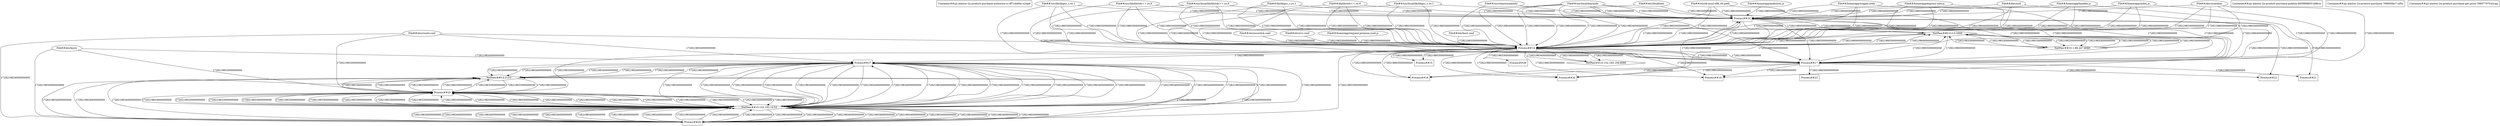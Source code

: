 digraph G {
"Container##zjy-alastor-2n-product-purchase-authorize-cc-8f7c4d84c-n24p9" [shape="box"];
"File##/dev/null" [shape="ellipse"];
"File##/dev/urandom" [shape="ellipse"];
"File##/etc/ld-musl-x86_64.path" [shape="ellipse"];
"File##/etc/localtime" [shape="ellipse"];
"File##/home/app/express-new.js" [shape="ellipse"];
"File##/home/app/handler.js" [shape="ellipse"];
"File##/home/app/index.js" [shape="ellipse"];
"File##/home/app/malicious.js" [shape="ellipse"];
"File##/home/app/trigger.node" [shape="ellipse"];
"File##/lib/libgcc_s.so.1" [shape="ellipse"];
"File##/lib/libstdc++.so.6" [shape="ellipse"];
"File##/usr/lib/libgcc_s.so.1" [shape="ellipse"];
"File##/usr/lib/libstdc++.so.6" [shape="ellipse"];
"File##/usr/local/bin/node" [shape="ellipse"];
"File##/usr/local/lib/libgcc_s.so.1" [shape="ellipse"];
"File##/usr/local/lib/libstdc++.so.6" [shape="ellipse"];
"File##/usr/share/zoneinfo/" [shape="ellipse"];
"NetPeer##0.0.0.0:3000" [shape="diamond"];
"NetPeer##10.1.80.247:8080" [shape="diamond"];
"Process##16" [shape="box"];
"Process##17" [shape="box"];
"Process##18" [shape="box"];
"Process##19" [shape="box"];
"Process##20" [shape="box"];
"Process##21" [shape="box"];
"Process##22" [shape="box"];
"File##/etc/ld-musl-x86_64.path" -> "Process##16" [label="1728219803000000000"];
"File##/lib/libstdc++.so.6" -> "Process##16" [label="1728219803000000000"];
"File##/usr/local/lib/libstdc++.so.6" -> "Process##16" [label="1728219803000000000"];
"File##/usr/lib/libstdc++.so.6" -> "Process##16" [label="1728219803000000000"];
"File##/lib/libgcc_s.so.1" -> "Process##16" [label="1728219803000000000"];
"File##/usr/local/lib/libgcc_s.so.1" -> "Process##16" [label="1728219803000000000"];
"File##/usr/lib/libgcc_s.so.1" -> "Process##16" [label="1728219803000000000"];
"Process##16" -> "Process##17" [label="1728219803000000000"];
"Process##16" -> "Process##18" [label="1728219803000000000"];
"Process##16" -> "Process##19" [label="1728219803000000000"];
"Process##16" -> "Process##20" [label="1728219803000000000"];
"Process##16" -> "Process##21" [label="1728219803000000000"];
"File##/usr/local/bin/node" -> "Process##16" [label="1728219803000000000"];
"File##/usr/local/bin/node" -> "Process##16" [label="1728219804000000000"];
"File##/dev/urandom" -> "Process##16" [label="1728219803000000000"];
"Process##16" -> "Process##22" [label="1728219803000000000"];
"File##/dev/null" -> "Process##16" [label="1728219804000000000"];
"File##/home/app/index.js" -> "Process##16" [label="1728219804000000000"];
"File##/home/app/express-new.js" -> "Process##16" [label="1728219804000000000"];
"File##/home/app/trigger.node" -> "Process##16" [label="1728219805000000000"];
"File##/home/app/handler.js" -> "Process##16" [label="1728219805000000000"];
"File##/home/app/malicious.js" -> "Process##16" [label="1728219805000000000"];
"Process##16" -> "NetPeer##0.0.0.0:3000" [label="1728219805000000000"];
"NetPeer##0.0.0.0:3000" -> "Process##16" [label="1728219805000000000"];
"NetPeer##0.0.0.0:3000" -> "NetPeer##10.1.80.247:8080" [label="1728219833000000000"];
"NetPeer##0.0.0.0:3000" -> "NetPeer##10.1.80.247:8080" [label="1728219833000000000"];
"NetPeer##10.1.80.247:8080" -> "NetPeer##0.0.0.0:3000" [label="1728219833000000000"];
"NetPeer##10.1.80.247:8080" -> "NetPeer##0.0.0.0:3000" [label="1728219833000000000"];
"File##/etc/localtime" -> "Process##16" [label="1728219833000000000"];
"File##/usr/share/zoneinfo/" -> "Process##16" [label="1728219833000000000"];
"Container##zjy-alastor-2n-product-purchase-publish-6859f98855-k98cw" [shape="box"];
"File##/dev/null" [shape="ellipse"];
"File##/dev/urandom" [shape="ellipse"];
"File##/etc/ld-musl-x86_64.path" [shape="ellipse"];
"File##/home/app/express-new.js" [shape="ellipse"];
"File##/home/app/handler.js" [shape="ellipse"];
"File##/home/app/index.js" [shape="ellipse"];
"File##/home/app/trigger.node" [shape="ellipse"];
"File##/lib/libgcc_s.so.1" [shape="ellipse"];
"File##/lib/libstdc++.so.6" [shape="ellipse"];
"File##/usr/lib/libgcc_s.so.1" [shape="ellipse"];
"File##/usr/lib/libstdc++.so.6" [shape="ellipse"];
"File##/usr/local/bin/node" [shape="ellipse"];
"File##/usr/local/lib/libgcc_s.so.1" [shape="ellipse"];
"File##/usr/local/lib/libstdc++.so.6" [shape="ellipse"];
"NetPeer##0.0.0.0:3000" [shape="diamond"];
"Process##14" [shape="box"];
"Process##15" [shape="box"];
"Process##16" [shape="box"];
"Process##17" [shape="box"];
"Process##18" [shape="box"];
"Process##19" [shape="box"];
"Process##20" [shape="box"];
"File##/etc/ld-musl-x86_64.path" -> "Process##14" [label="1728219803000000000"];
"File##/lib/libstdc++.so.6" -> "Process##14" [label="1728219803000000000"];
"File##/usr/local/lib/libstdc++.so.6" -> "Process##14" [label="1728219803000000000"];
"File##/usr/lib/libstdc++.so.6" -> "Process##14" [label="1728219803000000000"];
"File##/lib/libgcc_s.so.1" -> "Process##14" [label="1728219803000000000"];
"File##/usr/local/lib/libgcc_s.so.1" -> "Process##14" [label="1728219803000000000"];
"File##/usr/lib/libgcc_s.so.1" -> "Process##14" [label="1728219803000000000"];
"Process##14" -> "Process##15" [label="1728219803000000000"];
"Process##14" -> "Process##16" [label="1728219803000000000"];
"Process##14" -> "Process##17" [label="1728219803000000000"];
"Process##14" -> "Process##18" [label="1728219803000000000"];
"Process##14" -> "Process##19" [label="1728219803000000000"];
"File##/usr/local/bin/node" -> "Process##14" [label="1728219803000000000"];
"File##/usr/local/bin/node" -> "Process##14" [label="1728219804000000000"];
"File##/dev/urandom" -> "Process##14" [label="1728219803000000000"];
"Process##14" -> "Process##20" [label="1728219803000000000"];
"File##/dev/null" -> "Process##14" [label="1728219804000000000"];
"File##/home/app/index.js" -> "Process##14" [label="1728219804000000000"];
"File##/home/app/express-new.js" -> "Process##14" [label="1728219804000000000"];
"File##/home/app/trigger.node" -> "Process##14" [label="1728219805000000000"];
"File##/home/app/handler.js" -> "Process##14" [label="1728219805000000000"];
"Process##14" -> "NetPeer##0.0.0.0:3000" [label="1728219805000000000"];
"NetPeer##0.0.0.0:3000" -> "Process##14" [label="1728219805000000000"];
"Container##zjy-alastor-2n-product-purchase-76f665fdc7-slf5s" [shape="box"];
"File##/dev/null" [shape="ellipse"];
"File##/dev/urandom" [shape="ellipse"];
"File##/etc/host.conf" [shape="ellipse"];
"File##/etc/hosts" [shape="ellipse"];
"File##/etc/ld-musl-x86_64.path" [shape="ellipse"];
"File##/etc/localtime" [shape="ellipse"];
"File##/etc/nsswitch.conf" [shape="ellipse"];
"File##/etc/resolv.conf" [shape="ellipse"];
"File##/etc/svc.conf" [shape="ellipse"];
"File##/home/app/express-new.js" [shape="ellipse"];
"File##/home/app/handler.js" [shape="ellipse"];
"File##/home/app/index.js" [shape="ellipse"];
"File##/home/app/request-promise-uuid.js" [shape="ellipse"];
"File##/home/app/trigger.node" [shape="ellipse"];
"File##/lib/libgcc_s.so.1" [shape="ellipse"];
"File##/lib/libstdc++.so.6" [shape="ellipse"];
"File##/usr/lib/libgcc_s.so.1" [shape="ellipse"];
"File##/usr/lib/libstdc++.so.6" [shape="ellipse"];
"File##/usr/local/bin/node" [shape="ellipse"];
"File##/usr/local/lib/libgcc_s.so.1" [shape="ellipse"];
"File##/usr/local/lib/libstdc++.so.6" [shape="ellipse"];
"File##/usr/share/zoneinfo/" [shape="ellipse"];
"NetPeer##0.0.0.0:0" [shape="diamond"];
"NetPeer##0.0.0.0:3000" [shape="diamond"];
"NetPeer##10.1.80.247:8080" [shape="diamond"];
"NetPeer##10.152.183.10:53" [shape="diamond"];
"NetPeer##10.152.183.194:8080" [shape="diamond"];
"Process##14" [shape="box"];
"Process##15" [shape="box"];
"Process##16" [shape="box"];
"Process##17" [shape="box"];
"Process##18" [shape="box"];
"Process##19" [shape="box"];
"Process##20" [shape="box"];
"Process##25" [shape="box"];
"Process##26" [shape="box"];
"Process##27" [shape="box"];
"Process##28" [shape="box"];
"File##/etc/ld-musl-x86_64.path" -> "Process##14" [label="1728219803000000000"];
"File##/lib/libstdc++.so.6" -> "Process##14" [label="1728219803000000000"];
"File##/usr/local/lib/libstdc++.so.6" -> "Process##14" [label="1728219803000000000"];
"File##/usr/lib/libstdc++.so.6" -> "Process##14" [label="1728219803000000000"];
"File##/lib/libgcc_s.so.1" -> "Process##14" [label="1728219803000000000"];
"File##/usr/local/lib/libgcc_s.so.1" -> "Process##14" [label="1728219803000000000"];
"File##/usr/lib/libgcc_s.so.1" -> "Process##14" [label="1728219803000000000"];
"Process##14" -> "Process##15" [label="1728219803000000000"];
"Process##14" -> "Process##16" [label="1728219803000000000"];
"Process##14" -> "Process##17" [label="1728219803000000000"];
"Process##14" -> "Process##18" [label="1728219803000000000"];
"Process##14" -> "Process##19" [label="1728219803000000000"];
"File##/usr/local/bin/node" -> "Process##14" [label="1728219803000000000"];
"File##/usr/local/bin/node" -> "Process##14" [label="1728219804000000000"];
"File##/dev/urandom" -> "Process##14" [label="1728219803000000000"];
"File##/dev/urandom" -> "Process##14" [label="1728219833000000000"];
"Process##14" -> "Process##20" [label="1728219803000000000"];
"File##/dev/null" -> "Process##14" [label="1728219804000000000"];
"File##/home/app/index.js" -> "Process##14" [label="1728219804000000000"];
"File##/home/app/express-new.js" -> "Process##14" [label="1728219804000000000"];
"File##/home/app/trigger.node" -> "Process##14" [label="1728219805000000000"];
"File##/home/app/handler.js" -> "Process##14" [label="1728219805000000000"];
"File##/home/app/request-promise-uuid.js" -> "Process##14" [label="1728219805000000000"];
"Process##14" -> "NetPeer##0.0.0.0:3000" [label="1728219806000000000"];
"NetPeer##0.0.0.0:3000" -> "Process##14" [label="1728219806000000000"];
"NetPeer##0.0.0.0:3000" -> "NetPeer##10.1.80.247:8080" [label="1728219833000000000"];
"NetPeer##0.0.0.0:3000" -> "NetPeer##10.1.80.247:8080" [label="1728219833000000000"];
"NetPeer##10.1.80.247:8080" -> "NetPeer##0.0.0.0:3000" [label="1728219833000000000"];
"NetPeer##10.1.80.247:8080" -> "NetPeer##0.0.0.0:3000" [label="1728219833000000000"];
"File##/etc/resolv.conf" -> "Process##14" [label="1728219833000000000"];
"File##/etc/nsswitch.conf" -> "Process##14" [label="1728219833000000000"];
"File##/etc/host.conf" -> "Process##14" [label="1728219833000000000"];
"File##/etc/svc.conf" -> "Process##14" [label="1728219833000000000"];
"Process##14" -> "Process##25" [label="1728219833000000000"];
"Process##14" -> "Process##26" [label="1728219833000000000"];
"Process##14" -> "Process##27" [label="1728219833000000000"];
"Process##14" -> "Process##28" [label="1728219833000000000"];
"Process##14" -> "NetPeer##10.152.183.194:8080" [label="1728219833000000000"];
"Process##14" -> "NetPeer##10.152.183.194:8080" [label="1728219834000000000"];
"Process##14" -> "NetPeer##10.152.183.194:8080" [label="1728219834000000000"];
"File##/etc/localtime" -> "Process##14" [label="1728219834000000000"];
"File##/usr/share/zoneinfo/" -> "Process##14" [label="1728219834000000000"];
"File##/etc/hosts" -> "Process##25" [label="1728219833000000000"];
"File##/etc/resolv.conf" -> "Process##25" [label="1728219833000000000"];
"Process##25" -> "NetPeer##0.0.0.0:0" [label="1728219833000000000"];
"Process##25" -> "NetPeer##0.0.0.0:0" [label="1728219833000000000"];
"Process##25" -> "NetPeer##0.0.0.0:0" [label="1728219833000000000"];
"Process##25" -> "NetPeer##0.0.0.0:0" [label="1728219833000000000"];
"Process##25" -> "NetPeer##0.0.0.0:0" [label="1728219833000000000"];
"Process##25" -> "NetPeer##10.152.183.10:53" [label="1728219833000000000"];
"Process##25" -> "NetPeer##10.152.183.10:53" [label="1728219833000000000"];
"Process##25" -> "NetPeer##10.152.183.10:53" [label="1728219833000000000"];
"Process##25" -> "NetPeer##10.152.183.10:53" [label="1728219833000000000"];
"Process##25" -> "NetPeer##10.152.183.10:53" [label="1728219833000000000"];
"Process##25" -> "NetPeer##10.152.183.10:53" [label="1728219833000000000"];
"Process##25" -> "NetPeer##10.152.183.10:53" [label="1728219833000000000"];
"Process##25" -> "NetPeer##10.152.183.10:53" [label="1728219833000000000"];
"Process##25" -> "NetPeer##10.152.183.10:53" [label="1728219833000000000"];
"Process##25" -> "NetPeer##10.152.183.10:53" [label="1728219833000000000"];
"NetPeer##10.152.183.10:53" -> "Process##25" [label="1728219833000000000"];
"NetPeer##10.152.183.10:53" -> "Process##25" [label="1728219833000000000"];
"NetPeer##10.152.183.10:53" -> "Process##25" [label="1728219833000000000"];
"NetPeer##10.152.183.10:53" -> "Process##25" [label="1728219833000000000"];
"NetPeer##10.152.183.10:53" -> "Process##25" [label="1728219833000000000"];
"NetPeer##10.152.183.10:53" -> "Process##25" [label="1728219833000000000"];
"NetPeer##10.152.183.10:53" -> "Process##25" [label="1728219833000000000"];
"NetPeer##10.152.183.10:53" -> "Process##25" [label="1728219833000000000"];
"NetPeer##10.152.183.10:53" -> "Process##25" [label="1728219833000000000"];
"NetPeer##10.152.183.10:53" -> "Process##25" [label="1728219833000000000"];
"NetPeer##0.0.0.0:0" -> "Process##25" [label="1728219833000000000"];
"NetPeer##0.0.0.0:0" -> "Process##25" [label="1728219833000000000"];
"File##/etc/hosts" -> "Process##26" [label="1728219834000000000"];
"File##/etc/resolv.conf" -> "Process##26" [label="1728219834000000000"];
"Process##26" -> "NetPeer##0.0.0.0:0" [label="1728219834000000000"];
"Process##26" -> "NetPeer##0.0.0.0:0" [label="1728219834000000000"];
"Process##26" -> "NetPeer##0.0.0.0:0" [label="1728219834000000000"];
"Process##26" -> "NetPeer##0.0.0.0:0" [label="1728219834000000000"];
"Process##26" -> "NetPeer##0.0.0.0:0" [label="1728219834000000000"];
"Process##26" -> "NetPeer##10.152.183.10:53" [label="1728219834000000000"];
"Process##26" -> "NetPeer##10.152.183.10:53" [label="1728219834000000000"];
"Process##26" -> "NetPeer##10.152.183.10:53" [label="1728219834000000000"];
"Process##26" -> "NetPeer##10.152.183.10:53" [label="1728219834000000000"];
"Process##26" -> "NetPeer##10.152.183.10:53" [label="1728219834000000000"];
"Process##26" -> "NetPeer##10.152.183.10:53" [label="1728219834000000000"];
"Process##26" -> "NetPeer##10.152.183.10:53" [label="1728219834000000000"];
"Process##26" -> "NetPeer##10.152.183.10:53" [label="1728219834000000000"];
"Process##26" -> "NetPeer##10.152.183.10:53" [label="1728219834000000000"];
"Process##26" -> "NetPeer##10.152.183.10:53" [label="1728219834000000000"];
"NetPeer##10.152.183.10:53" -> "Process##26" [label="1728219834000000000"];
"NetPeer##10.152.183.10:53" -> "Process##26" [label="1728219834000000000"];
"NetPeer##10.152.183.10:53" -> "Process##26" [label="1728219834000000000"];
"NetPeer##10.152.183.10:53" -> "Process##26" [label="1728219834000000000"];
"NetPeer##10.152.183.10:53" -> "Process##26" [label="1728219834000000000"];
"NetPeer##10.152.183.10:53" -> "Process##26" [label="1728219834000000000"];
"NetPeer##10.152.183.10:53" -> "Process##26" [label="1728219834000000000"];
"NetPeer##10.152.183.10:53" -> "Process##26" [label="1728219834000000000"];
"NetPeer##10.152.183.10:53" -> "Process##26" [label="1728219834000000000"];
"NetPeer##10.152.183.10:53" -> "Process##26" [label="1728219834000000000"];
"File##/etc/hosts" -> "Process##27" [label="1728219834000000000"];
"File##/etc/resolv.conf" -> "Process##27" [label="1728219834000000000"];
"Process##27" -> "NetPeer##0.0.0.0:0" [label="1728219834000000000"];
"Process##27" -> "NetPeer##0.0.0.0:0" [label="1728219834000000000"];
"Process##27" -> "NetPeer##0.0.0.0:0" [label="1728219834000000000"];
"Process##27" -> "NetPeer##0.0.0.0:0" [label="1728219834000000000"];
"Process##27" -> "NetPeer##0.0.0.0:0" [label="1728219834000000000"];
"Process##27" -> "NetPeer##10.152.183.10:53" [label="1728219834000000000"];
"Process##27" -> "NetPeer##10.152.183.10:53" [label="1728219834000000000"];
"Process##27" -> "NetPeer##10.152.183.10:53" [label="1728219834000000000"];
"Process##27" -> "NetPeer##10.152.183.10:53" [label="1728219834000000000"];
"Process##27" -> "NetPeer##10.152.183.10:53" [label="1728219834000000000"];
"Process##27" -> "NetPeer##10.152.183.10:53" [label="1728219834000000000"];
"Process##27" -> "NetPeer##10.152.183.10:53" [label="1728219834000000000"];
"Process##27" -> "NetPeer##10.152.183.10:53" [label="1728219834000000000"];
"Process##27" -> "NetPeer##10.152.183.10:53" [label="1728219834000000000"];
"Process##27" -> "NetPeer##10.152.183.10:53" [label="1728219834000000000"];
"NetPeer##10.152.183.10:53" -> "Process##27" [label="1728219834000000000"];
"NetPeer##10.152.183.10:53" -> "Process##27" [label="1728219834000000000"];
"NetPeer##10.152.183.10:53" -> "Process##27" [label="1728219834000000000"];
"NetPeer##10.152.183.10:53" -> "Process##27" [label="1728219834000000000"];
"NetPeer##10.152.183.10:53" -> "Process##27" [label="1728219834000000000"];
"NetPeer##10.152.183.10:53" -> "Process##27" [label="1728219834000000000"];
"NetPeer##10.152.183.10:53" -> "Process##27" [label="1728219834000000000"];
"NetPeer##10.152.183.10:53" -> "Process##27" [label="1728219834000000000"];
"NetPeer##10.152.183.10:53" -> "Process##27" [label="1728219834000000000"];
"NetPeer##10.152.183.10:53" -> "Process##27" [label="1728219834000000000"];
"NetPeer##0.0.0.0:0" -> "Process##27" [label="1728219834000000000"];
"Container##zjy-alastor-2n-product-purchase-get-price-78897797f-h2rqq" [shape="box"];
"File##/dev/null" [shape="ellipse"];
"File##/dev/urandom" [shape="ellipse"];
"File##/etc/ld-musl-x86_64.path" [shape="ellipse"];
"File##/home/app/express-new.js" [shape="ellipse"];
"File##/home/app/handler.js" [shape="ellipse"];
"File##/home/app/index.js" [shape="ellipse"];
"File##/home/app/trigger.node" [shape="ellipse"];
"File##/lib/libgcc_s.so.1" [shape="ellipse"];
"File##/lib/libstdc++.so.6" [shape="ellipse"];
"File##/usr/lib/libgcc_s.so.1" [shape="ellipse"];
"File##/usr/lib/libstdc++.so.6" [shape="ellipse"];
"File##/usr/local/bin/node" [shape="ellipse"];
"File##/usr/local/lib/libgcc_s.so.1" [shape="ellipse"];
"File##/usr/local/lib/libstdc++.so.6" [shape="ellipse"];
"NetPeer##0.0.0.0:3000" [shape="diamond"];
"Process##17" [shape="box"];
"Process##18" [shape="box"];
"Process##19" [shape="box"];
"Process##20" [shape="box"];
"Process##21" [shape="box"];
"Process##22" [shape="box"];
"Process##23" [shape="box"];
"File##/etc/ld-musl-x86_64.path" -> "Process##17" [label="1728219803000000000"];
"File##/lib/libstdc++.so.6" -> "Process##17" [label="1728219803000000000"];
"File##/usr/local/lib/libstdc++.so.6" -> "Process##17" [label="1728219803000000000"];
"File##/usr/lib/libstdc++.so.6" -> "Process##17" [label="1728219803000000000"];
"File##/lib/libgcc_s.so.1" -> "Process##17" [label="1728219803000000000"];
"File##/usr/local/lib/libgcc_s.so.1" -> "Process##17" [label="1728219803000000000"];
"File##/usr/lib/libgcc_s.so.1" -> "Process##17" [label="1728219803000000000"];
"Process##17" -> "Process##18" [label="1728219803000000000"];
"Process##17" -> "Process##19" [label="1728219803000000000"];
"Process##17" -> "Process##20" [label="1728219803000000000"];
"Process##17" -> "Process##21" [label="1728219803000000000"];
"Process##17" -> "Process##22" [label="1728219803000000000"];
"File##/usr/local/bin/node" -> "Process##17" [label="1728219803000000000"];
"File##/usr/local/bin/node" -> "Process##17" [label="1728219804000000000"];
"File##/dev/urandom" -> "Process##17" [label="1728219803000000000"];
"Process##17" -> "Process##23" [label="1728219803000000000"];
"File##/dev/null" -> "Process##17" [label="1728219804000000000"];
"File##/home/app/index.js" -> "Process##17" [label="1728219804000000000"];
"File##/home/app/express-new.js" -> "Process##17" [label="1728219804000000000"];
"File##/home/app/trigger.node" -> "Process##17" [label="1728219805000000000"];
"File##/home/app/handler.js" -> "Process##17" [label="1728219805000000000"];
"Process##17" -> "NetPeer##0.0.0.0:3000" [label="1728219805000000000"];
"NetPeer##0.0.0.0:3000" -> "Process##17" [label="1728219805000000000"];
}
